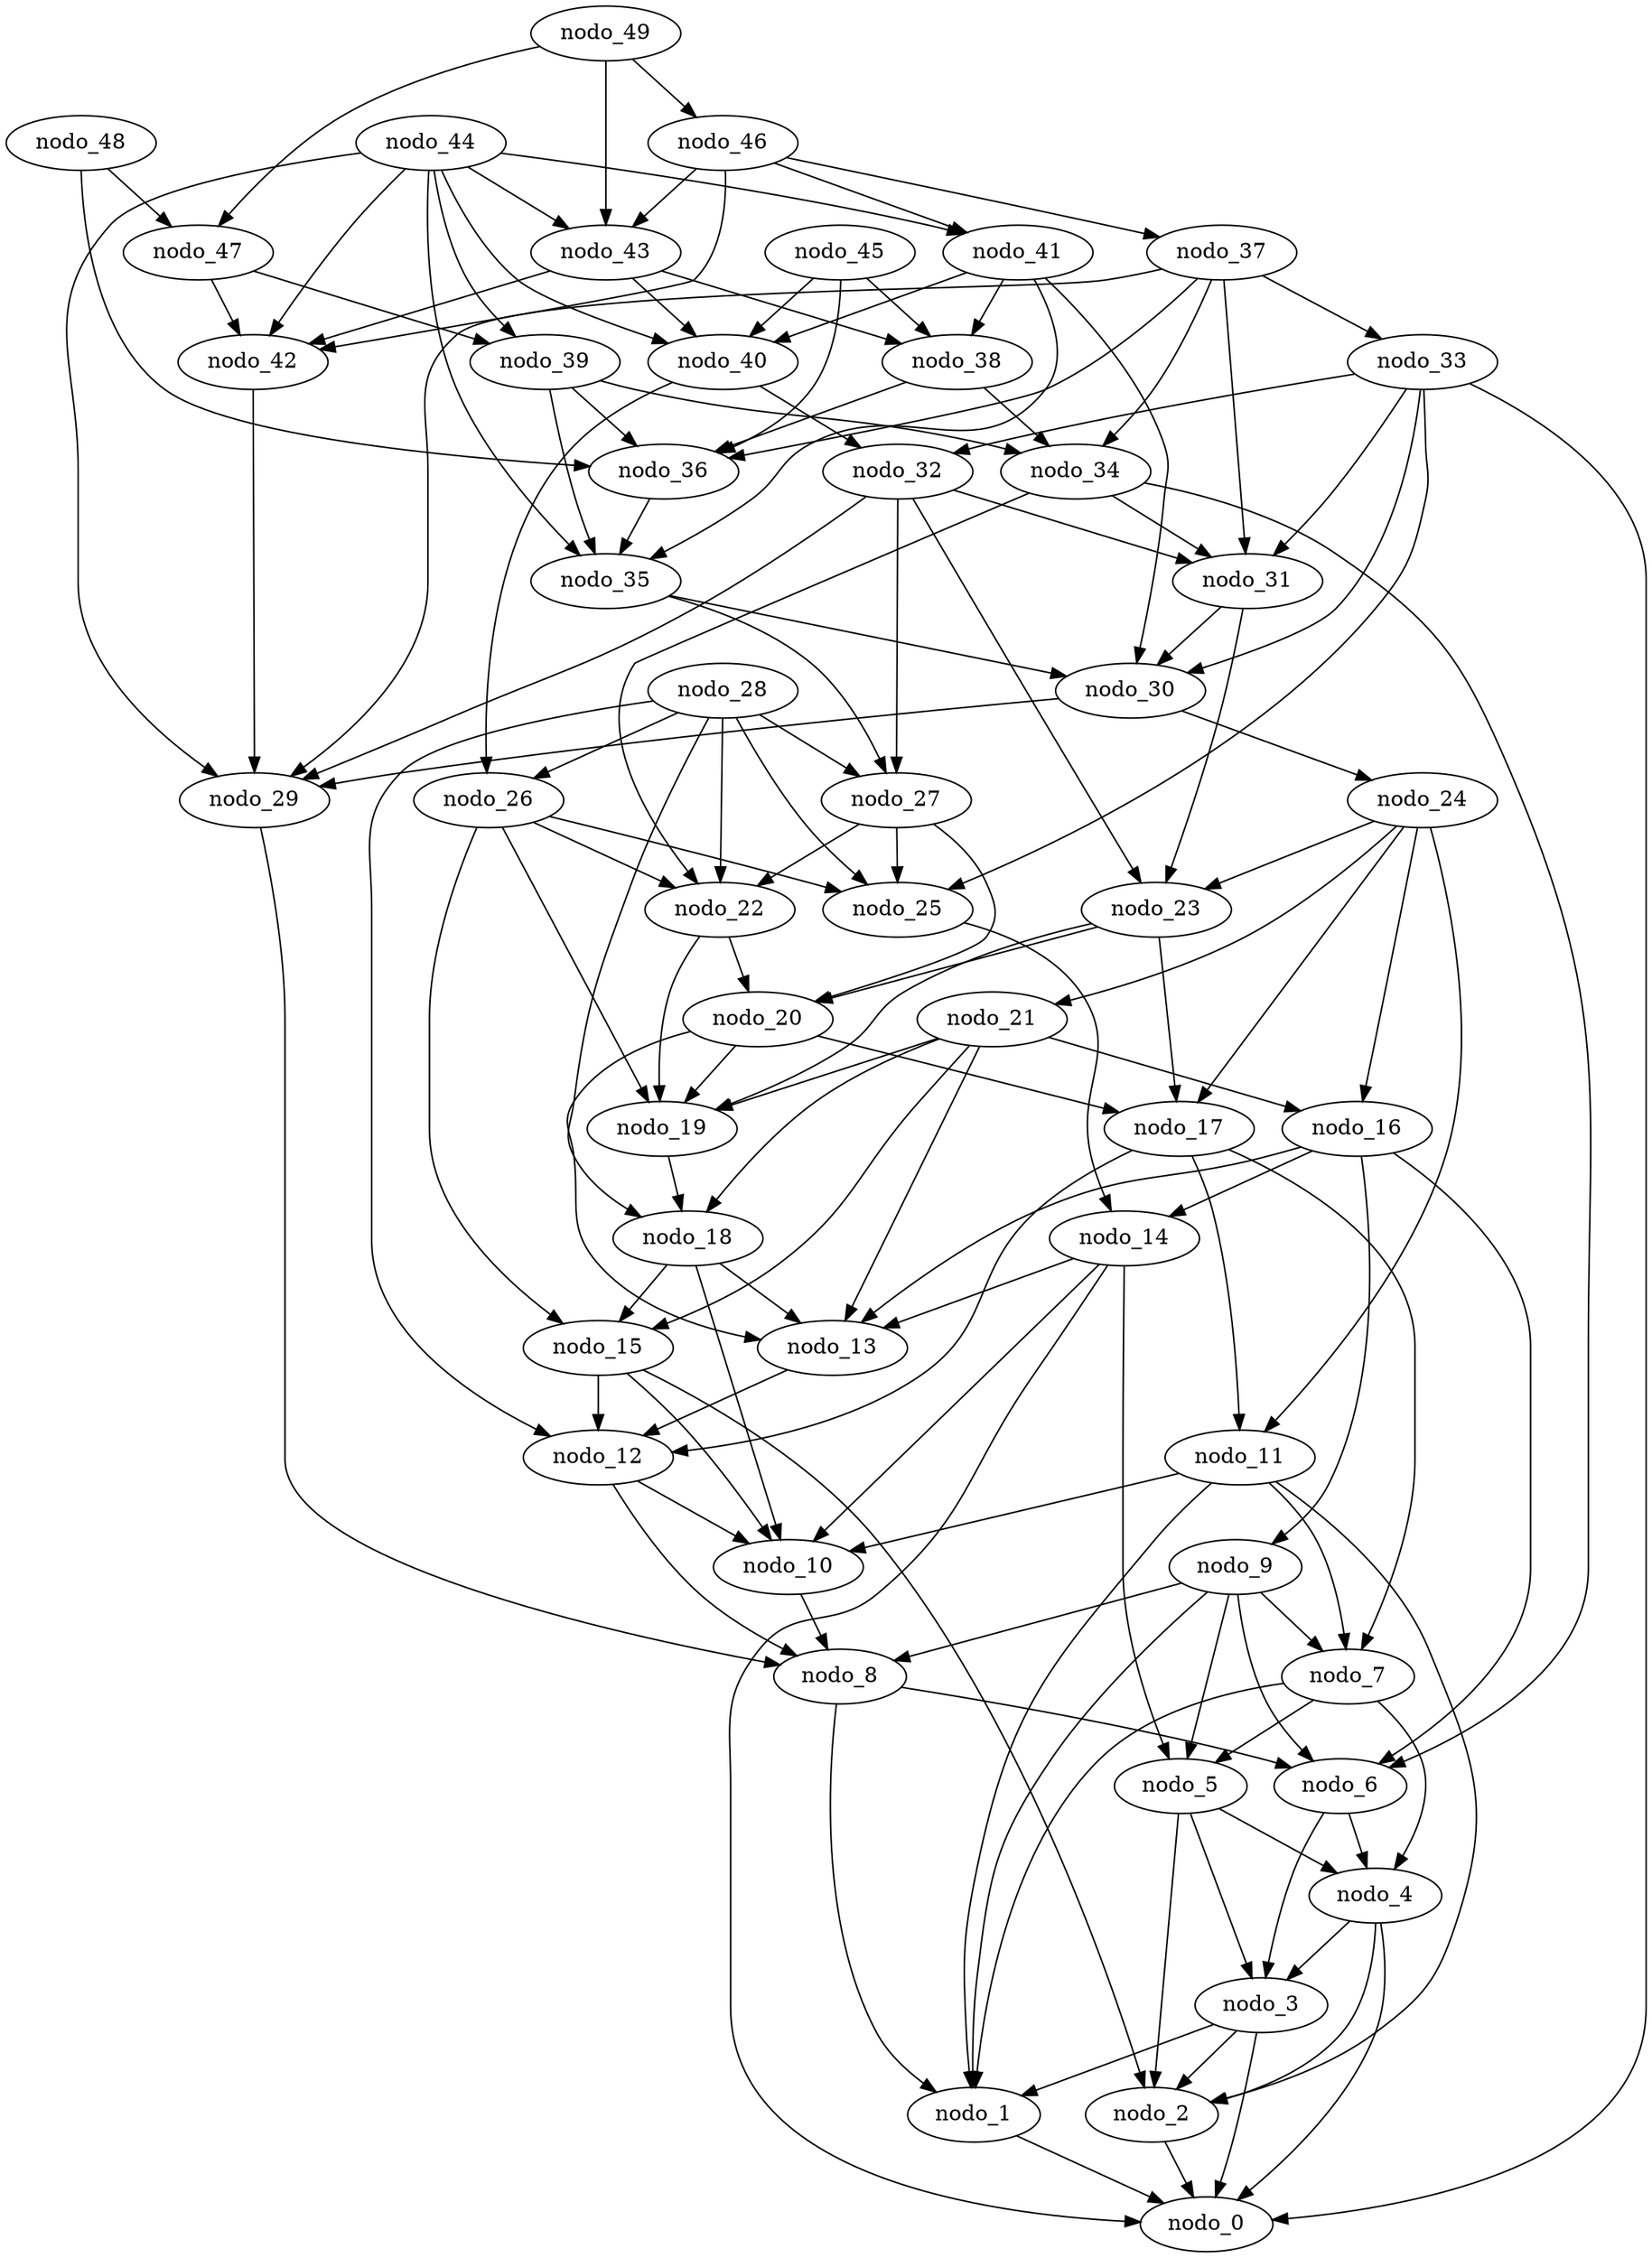 digraph X {
nodo_1 -> nodo_0;
nodo_2 -> nodo_0;
nodo_3 -> nodo_2;
nodo_3 -> nodo_1;
nodo_3 -> nodo_0;
nodo_4 -> nodo_0;
nodo_4 -> nodo_2;
nodo_4 -> nodo_3;
nodo_5 -> nodo_2;
nodo_5 -> nodo_3;
nodo_5 -> nodo_4;
nodo_6 -> nodo_3;
nodo_6 -> nodo_4;
nodo_7 -> nodo_4;
nodo_7 -> nodo_1;
nodo_7 -> nodo_5;
nodo_8 -> nodo_1;
nodo_8 -> nodo_6;
nodo_9 -> nodo_1;
nodo_9 -> nodo_6;
nodo_9 -> nodo_7;
nodo_9 -> nodo_8;
nodo_9 -> nodo_5;
nodo_10 -> nodo_8;
nodo_11 -> nodo_1;
nodo_11 -> nodo_2;
nodo_11 -> nodo_7;
nodo_11 -> nodo_10;
nodo_12 -> nodo_10;
nodo_12 -> nodo_8;
nodo_13 -> nodo_12;
nodo_14 -> nodo_13;
nodo_14 -> nodo_5;
nodo_14 -> nodo_10;
nodo_14 -> nodo_0;
nodo_15 -> nodo_2;
nodo_15 -> nodo_10;
nodo_15 -> nodo_12;
nodo_16 -> nodo_9;
nodo_16 -> nodo_13;
nodo_16 -> nodo_6;
nodo_16 -> nodo_14;
nodo_17 -> nodo_7;
nodo_17 -> nodo_11;
nodo_17 -> nodo_12;
nodo_18 -> nodo_13;
nodo_18 -> nodo_15;
nodo_18 -> nodo_10;
nodo_19 -> nodo_18;
nodo_20 -> nodo_13;
nodo_20 -> nodo_17;
nodo_20 -> nodo_19;
nodo_21 -> nodo_15;
nodo_21 -> nodo_16;
nodo_21 -> nodo_18;
nodo_21 -> nodo_13;
nodo_21 -> nodo_19;
nodo_22 -> nodo_20;
nodo_22 -> nodo_19;
nodo_23 -> nodo_17;
nodo_23 -> nodo_20;
nodo_23 -> nodo_19;
nodo_24 -> nodo_23;
nodo_24 -> nodo_21;
nodo_24 -> nodo_11;
nodo_24 -> nodo_16;
nodo_24 -> nodo_17;
nodo_25 -> nodo_14;
nodo_26 -> nodo_19;
nodo_26 -> nodo_25;
nodo_26 -> nodo_22;
nodo_26 -> nodo_15;
nodo_27 -> nodo_25;
nodo_27 -> nodo_20;
nodo_27 -> nodo_22;
nodo_28 -> nodo_27;
nodo_28 -> nodo_25;
nodo_28 -> nodo_12;
nodo_28 -> nodo_26;
nodo_28 -> nodo_22;
nodo_28 -> nodo_18;
nodo_29 -> nodo_8;
nodo_30 -> nodo_24;
nodo_30 -> nodo_29;
nodo_31 -> nodo_30;
nodo_31 -> nodo_23;
nodo_32 -> nodo_23;
nodo_32 -> nodo_31;
nodo_32 -> nodo_27;
nodo_32 -> nodo_29;
nodo_33 -> nodo_31;
nodo_33 -> nodo_30;
nodo_33 -> nodo_32;
nodo_33 -> nodo_0;
nodo_33 -> nodo_25;
nodo_34 -> nodo_6;
nodo_34 -> nodo_31;
nodo_34 -> nodo_22;
nodo_35 -> nodo_30;
nodo_35 -> nodo_27;
nodo_36 -> nodo_35;
nodo_37 -> nodo_36;
nodo_37 -> nodo_34;
nodo_37 -> nodo_33;
nodo_37 -> nodo_31;
nodo_37 -> nodo_29;
nodo_38 -> nodo_34;
nodo_38 -> nodo_36;
nodo_39 -> nodo_34;
nodo_39 -> nodo_35;
nodo_39 -> nodo_36;
nodo_40 -> nodo_26;
nodo_40 -> nodo_32;
nodo_41 -> nodo_35;
nodo_41 -> nodo_30;
nodo_41 -> nodo_40;
nodo_41 -> nodo_38;
nodo_42 -> nodo_29;
nodo_43 -> nodo_40;
nodo_43 -> nodo_42;
nodo_43 -> nodo_38;
nodo_44 -> nodo_35;
nodo_44 -> nodo_39;
nodo_44 -> nodo_29;
nodo_44 -> nodo_43;
nodo_44 -> nodo_41;
nodo_44 -> nodo_40;
nodo_44 -> nodo_42;
nodo_45 -> nodo_36;
nodo_45 -> nodo_38;
nodo_45 -> nodo_40;
nodo_46 -> nodo_42;
nodo_46 -> nodo_41;
nodo_46 -> nodo_37;
nodo_46 -> nodo_43;
nodo_47 -> nodo_39;
nodo_47 -> nodo_42;
nodo_48 -> nodo_47;
nodo_48 -> nodo_36;
nodo_49 -> nodo_47;
nodo_49 -> nodo_43;
nodo_49 -> nodo_46;
}
